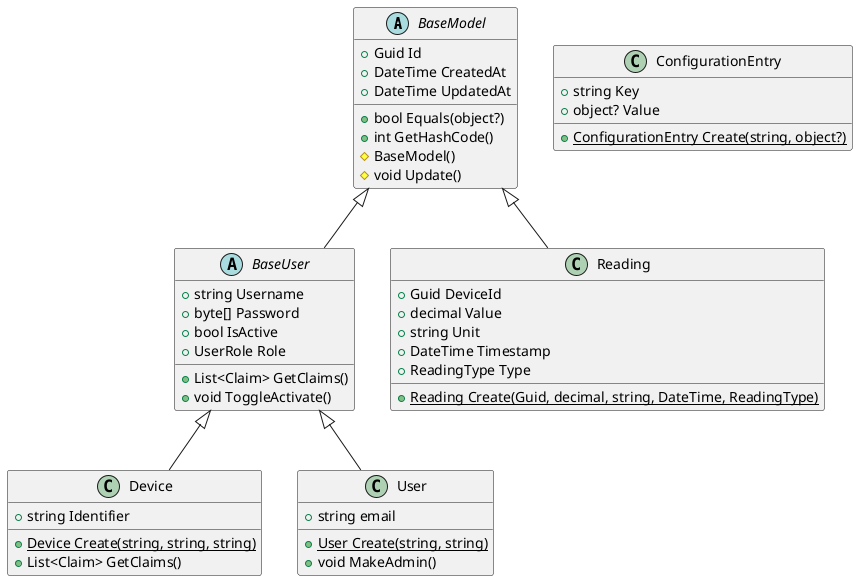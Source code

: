 @startuml

abstract class BaseModel {
    + Guid Id
    + DateTime CreatedAt
    + DateTime UpdatedAt

    + bool Equals(object?)
    + int GetHashCode()
    # BaseModel()
    # void Update()
}

abstract class BaseUser {
    + string Username
    + byte[] Password
    + bool IsActive
    + UserRole Role

    + List<Claim> GetClaims()
    + void ToggleActivate()
}

class Device {
    + string Identifier
    + {static} Device Create(string, string, string)
    + List<Claim> GetClaims()
}

class User {
    + string email
    + {static} User Create(string, string)
    + void MakeAdmin()
}

class Reading {
    + Guid DeviceId
    + decimal Value
    + string Unit
    + DateTime Timestamp
    + ReadingType Type
    + {static} Reading Create(Guid, decimal, string, DateTime, ReadingType)
}

class ConfigurationEntry {
    + string Key
    + object? Value
    + {static} ConfigurationEntry Create(string, object?)
}

BaseModel <|-- BaseUser
BaseUser <|-- Device
BaseUser <|-- User
BaseModel <|-- Reading

@enduml
